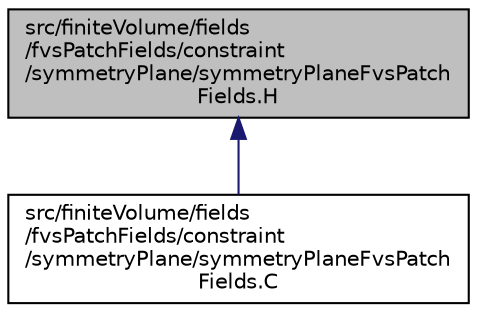 digraph "src/finiteVolume/fields/fvsPatchFields/constraint/symmetryPlane/symmetryPlaneFvsPatchFields.H"
{
  bgcolor="transparent";
  edge [fontname="Helvetica",fontsize="10",labelfontname="Helvetica",labelfontsize="10"];
  node [fontname="Helvetica",fontsize="10",shape=record];
  Node207 [label="src/finiteVolume/fields\l/fvsPatchFields/constraint\l/symmetryPlane/symmetryPlaneFvsPatch\lFields.H",height=0.2,width=0.4,color="black", fillcolor="grey75", style="filled", fontcolor="black"];
  Node207 -> Node208 [dir="back",color="midnightblue",fontsize="10",style="solid",fontname="Helvetica"];
  Node208 [label="src/finiteVolume/fields\l/fvsPatchFields/constraint\l/symmetryPlane/symmetryPlaneFvsPatch\lFields.C",height=0.2,width=0.4,color="black",URL="$a02846.html"];
}
